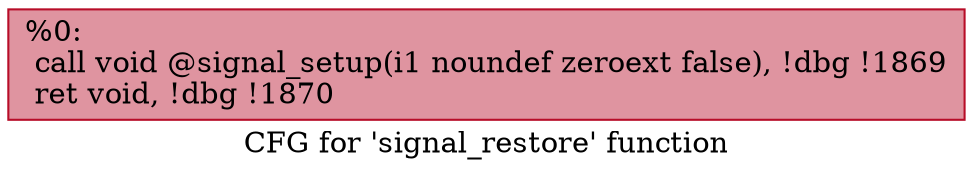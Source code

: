 digraph "CFG for 'signal_restore' function" {
	label="CFG for 'signal_restore' function";

	Node0x1fe2fa0 [shape=record,color="#b70d28ff", style=filled, fillcolor="#b70d2870",label="{%0:\l  call void @signal_setup(i1 noundef zeroext false), !dbg !1869\l  ret void, !dbg !1870\l}"];
}
